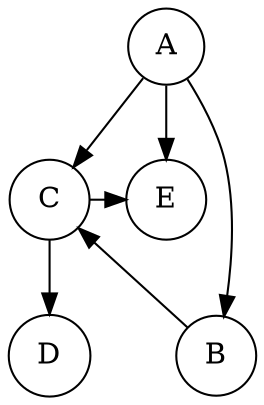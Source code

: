 digraph G {
	node [shape=circle, width=0.3];
	
	A -> {C, E}
	C -> {D, E}
	A -> B -> C
	
	{rank=min; A}
	{rank=same; C, E}
	{rank=max; B}
}